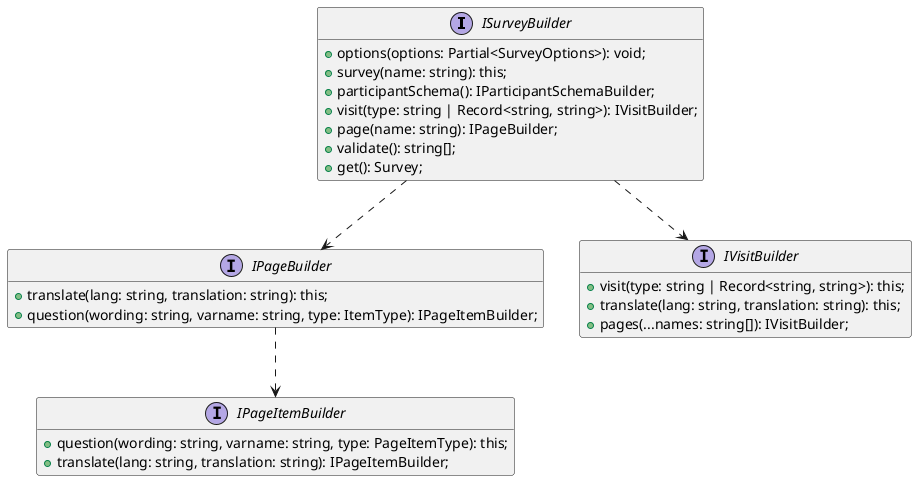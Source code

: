 @startuml
interface ISurveyBuilder {
  +options(options: Partial<SurveyOptions>): void;
  +survey(name: string): this;
  +participantSchema(): IParticipantSchemaBuilder;
  +visit(type: string | Record<string, string>): IVisitBuilder;
  +page(name: string): IPageBuilder;
  +validate(): string[];
  +get(): Survey;
}

interface IPageBuilder {
  +translate(lang: string, translation: string): this;
  +question(wording: string, varname: string, type: ItemType): IPageItemBuilder;
}

interface IPageItemBuilder {
  +question(wording: string, varname: string, type: PageItemType): this;
  +translate(lang: string, translation: string): IPageItemBuilder;
}

interface IVisitBuilder {
  +visit(type: string | Record<string, string>): this;
  +translate(lang: string, translation: string): this;
  +pages(...names: string[]): IVisitBuilder;
}

ISurveyBuilder ..> IPageBuilder
ISurveyBuilder ..> IVisitBuilder
IPageBuilder ..> IPageItemBuilder
hide fields
@enduml